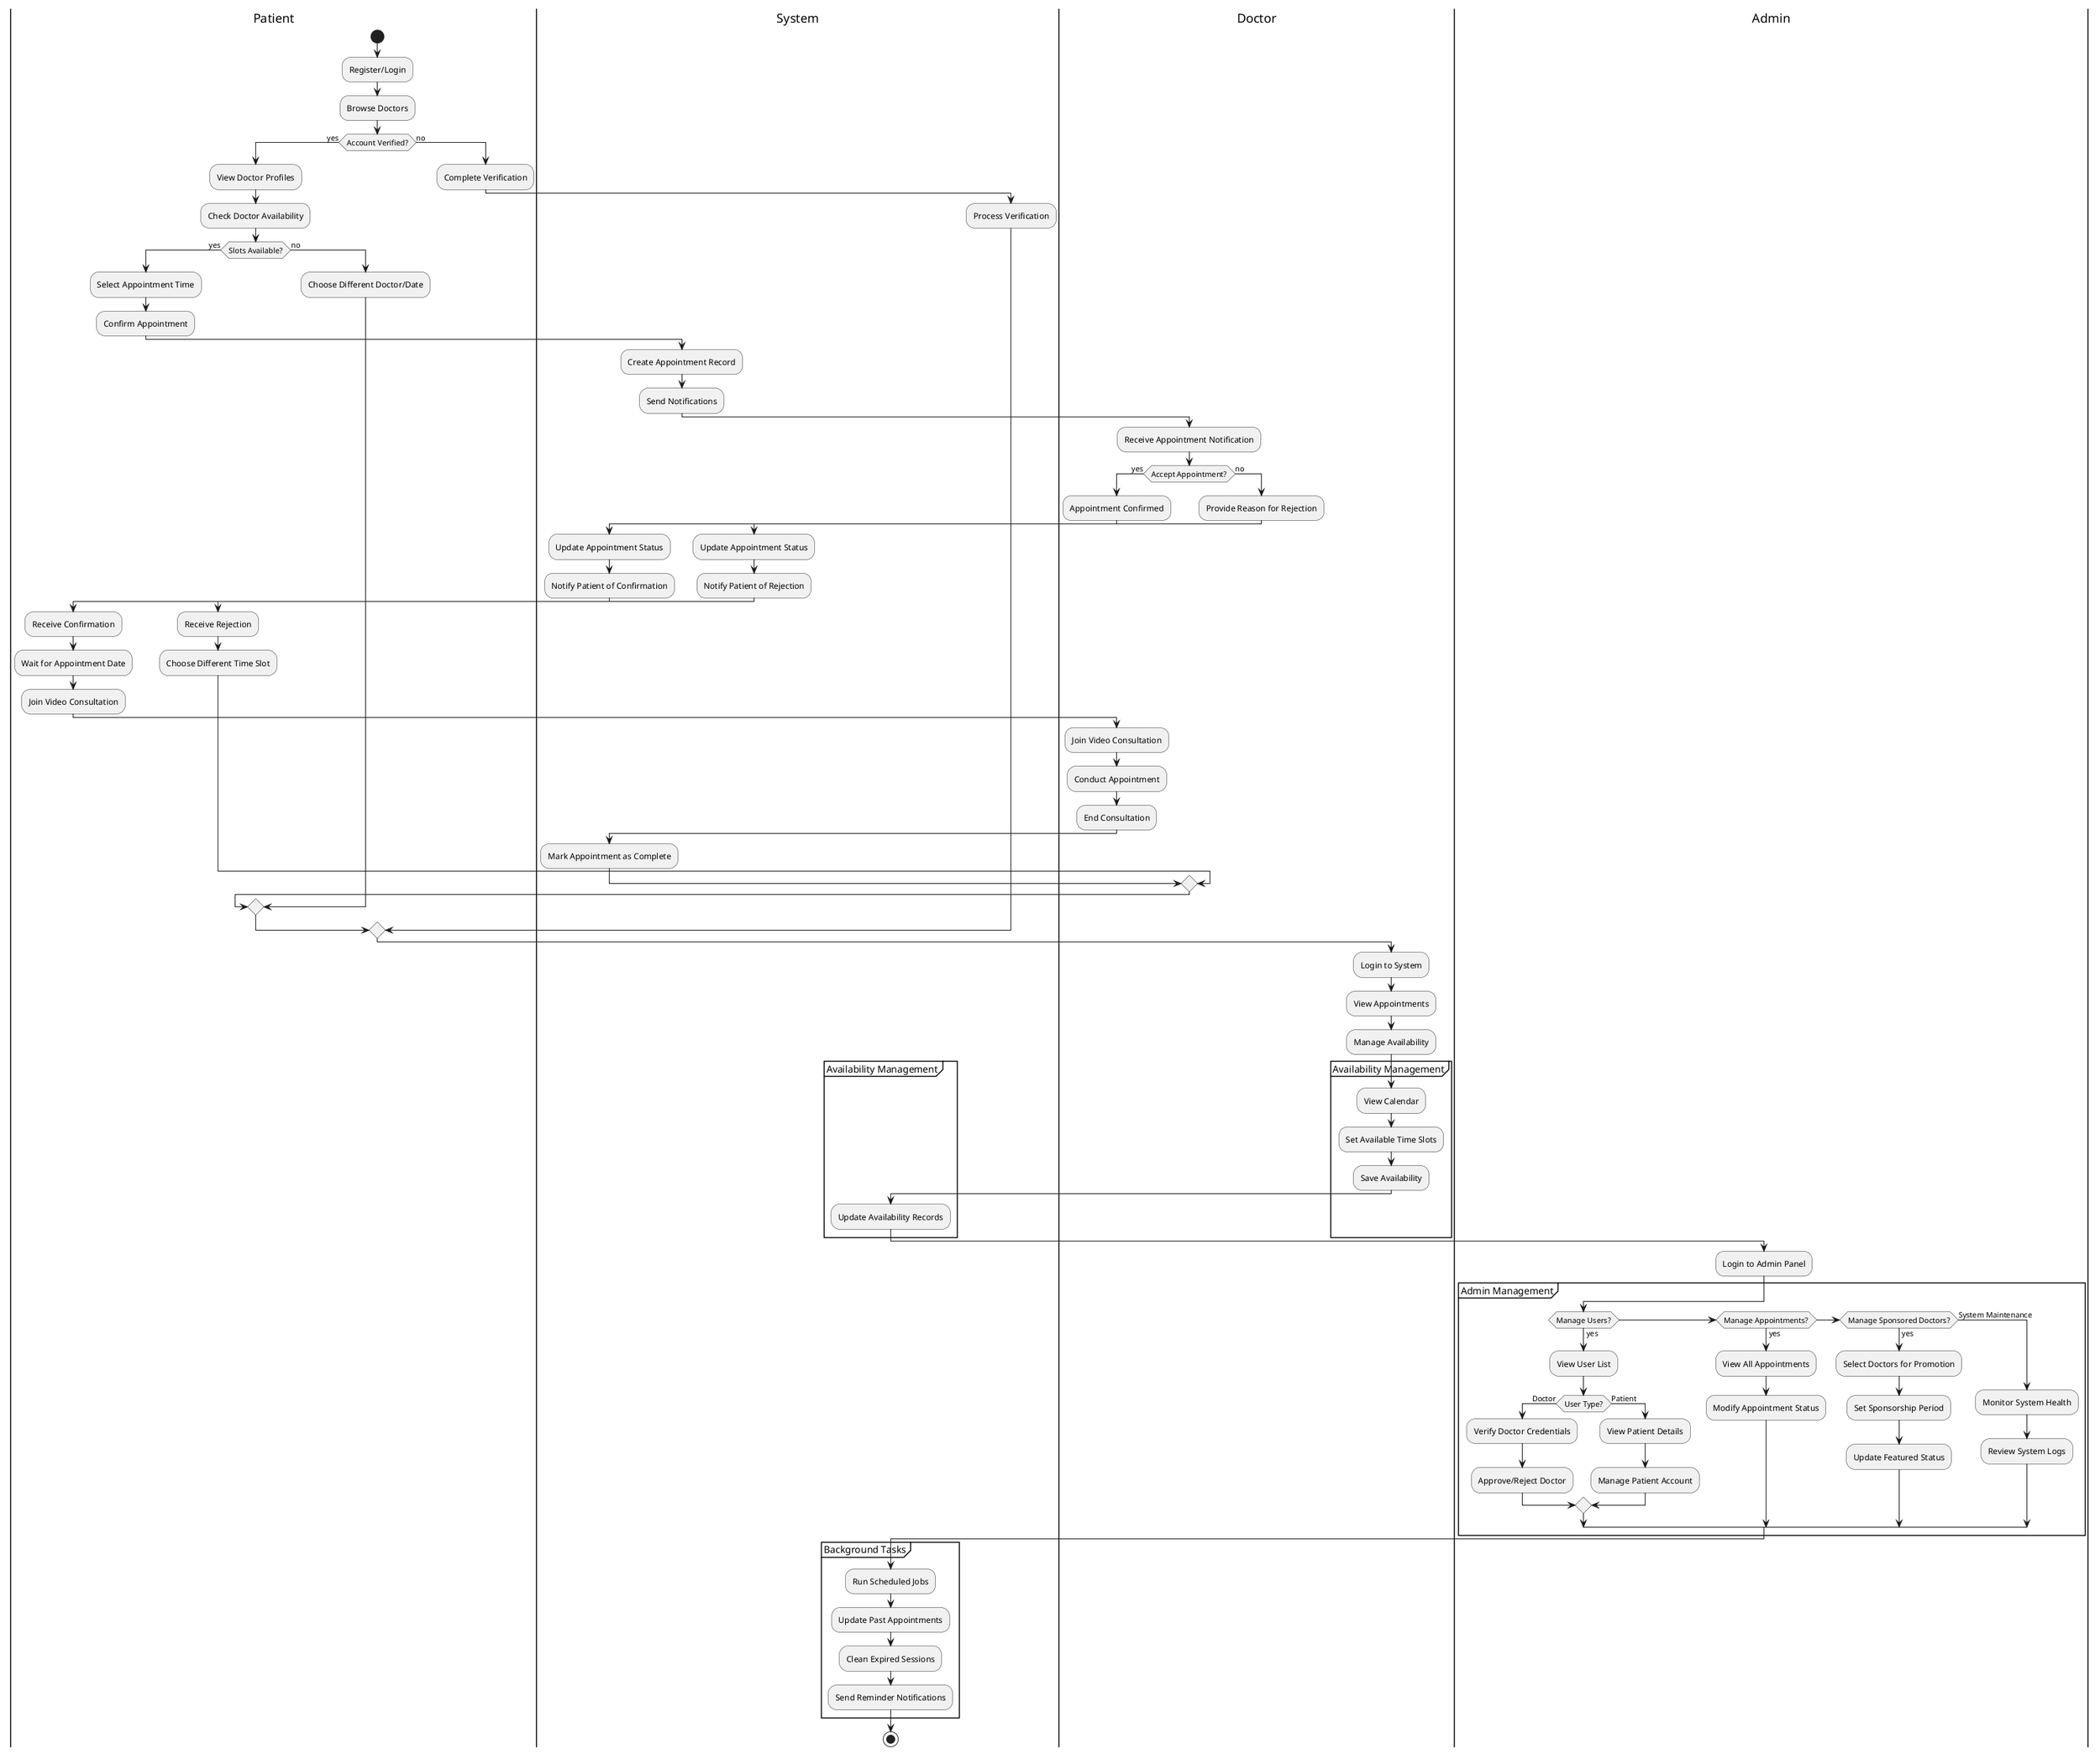 @startuml TabibMeet Activity Diagram

|Patient|
start
:Register/Login;
:Browse Doctors;

|Patient|
if (Account Verified?) then (yes)
  :View Doctor Profiles;
  :Check Doctor Availability;
  
  if (Slots Available?) then (yes)
    :Select Appointment Time;
    :Confirm Appointment;
    
    |System|
    :Create Appointment Record;
    :Send Notifications;
    
    |Doctor|
    :Receive Appointment Notification;
    if (Accept Appointment?) then (yes)
      :Appointment Confirmed;
      
      |System|
      :Update Appointment Status;
      :Notify Patient of Confirmation;
      
      |Patient|
      :Receive Confirmation;
      :Wait for Appointment Date;
      
      |Patient|
      :Join Video Consultation;
      
      |Doctor|
      :Join Video Consultation;
      :Conduct Appointment;
      :End Consultation;
      
      |System|
      :Mark Appointment as Complete;
      
    else (no)
      |Doctor|
      :Provide Reason for Rejection;
      
      |System|
      :Update Appointment Status;
      :Notify Patient of Rejection;
      
      |Patient|
      :Receive Rejection;
      :Choose Different Time Slot;
    endif
    
  else (no)
    |Patient|
    :Choose Different Doctor/Date;
  endif
  
else (no)
  |Patient|
  :Complete Verification;
  
  |System|
  :Process Verification;
endif

|Doctor|
:Login to System;
:View Appointments;
:Manage Availability;

|Doctor|
partition "Availability Management" {
  :View Calendar;
  :Set Available Time Slots;
  :Save Availability;
  
  |System|
  :Update Availability Records;
}

|Admin|
:Login to Admin Panel;

|Admin|
partition "Admin Management" {
  if (Manage Users?) then (yes)
    :View User List;
    if (User Type?) then (Doctor)
      :Verify Doctor Credentials;
      :Approve/Reject Doctor;
    else (Patient)
      :View Patient Details;
      :Manage Patient Account;
    endif
  else if (Manage Appointments?) then (yes)
    :View All Appointments;
    :Modify Appointment Status;
  else if (Manage Sponsored Doctors?) then (yes)
    :Select Doctors for Promotion;
    :Set Sponsorship Period;
    :Update Featured Status;
  else (System Maintenance)
    :Monitor System Health;
    :Review System Logs;
  endif
}

|System|
partition "Background Tasks" {
  :Run Scheduled Jobs;
  :Update Past Appointments;
  :Clean Expired Sessions;
  :Send Reminder Notifications;
}

stop

@enduml
